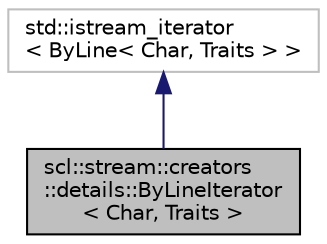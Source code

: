 digraph "scl::stream::creators::details::ByLineIterator&lt; Char, Traits &gt;"
{
  edge [fontname="Helvetica",fontsize="10",labelfontname="Helvetica",labelfontsize="10"];
  node [fontname="Helvetica",fontsize="10",shape=record];
  Node2 [label="scl::stream::creators\l::details::ByLineIterator\l\< Char, Traits \>",height=0.2,width=0.4,color="black", fillcolor="grey75", style="filled", fontcolor="black"];
  Node3 -> Node2 [dir="back",color="midnightblue",fontsize="10",style="solid",fontname="Helvetica"];
  Node3 [label="std::istream_iterator\l\< ByLine\< Char, Traits \> \>",height=0.2,width=0.4,color="grey75", fillcolor="white", style="filled"];
}
